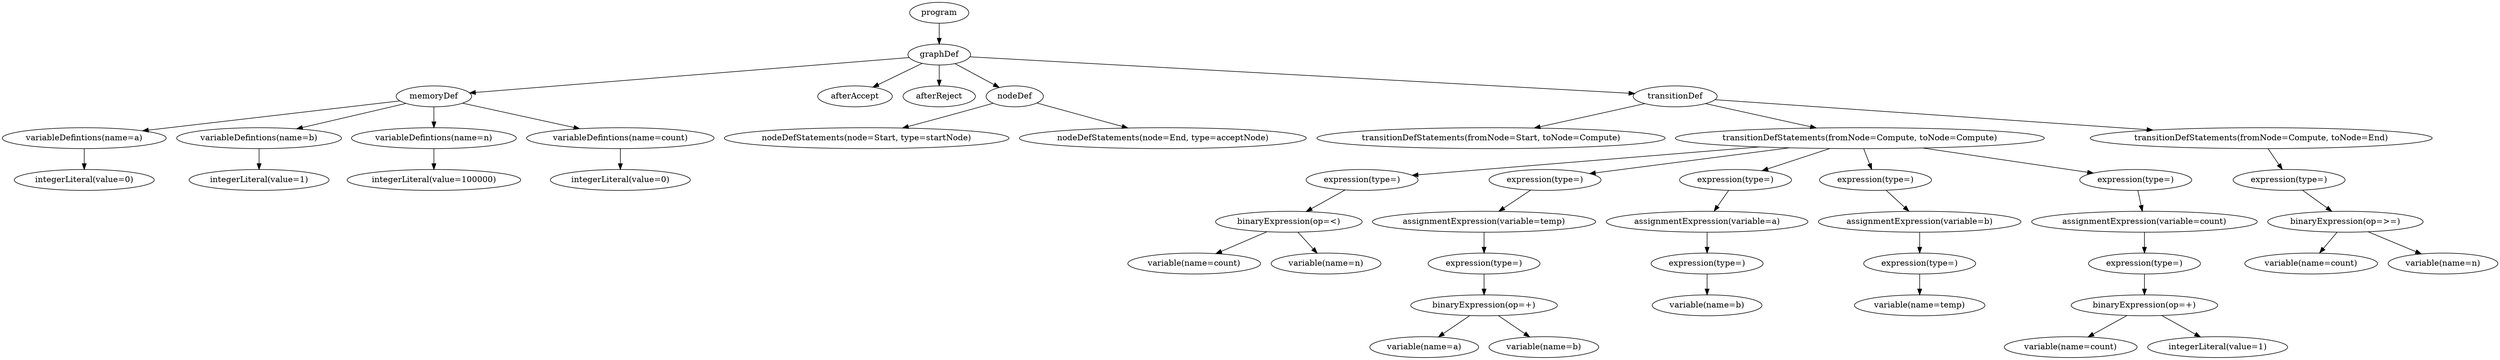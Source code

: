 digraph AST {
    node0 [label="program"]
    node0 -> node1
    node1 [label="graphDef"]
    node1 -> node2
    node2 [label="memoryDef"]
    node2 -> node3
    node3 [label="variableDefintions(name=a)"]
    node3 -> node4
    node4 [label="integerLiteral(value=0)"]
    node2 -> node5
    node5 [label="variableDefintions(name=b)"]
    node5 -> node6
    node6 [label="integerLiteral(value=1)"]
    node2 -> node7
    node7 [label="variableDefintions(name=n)"]
    node7 -> node8
    node8 [label="integerLiteral(value=100000)"]
    node2 -> node9
    node9 [label="variableDefintions(name=count)"]
    node9 -> node10
    node10 [label="integerLiteral(value=0)"]
    node1 -> node11
    node11 [label="afterAccept"]
    node1 -> node12
    node12 [label="afterReject"]
    node1 -> node13
    node13 [label="nodeDef"]
    node13 -> node14
    node14 [label="nodeDefStatements(node=Start, type=startNode)"]
    node13 -> node15
    node15 [label="nodeDefStatements(node=End, type=acceptNode)"]
    node1 -> node16
    node16 [label="transitionDef"]
    node16 -> node17
    node17 [label="transitionDefStatements(fromNode=Start, toNode=Compute)"]
    node16 -> node18
    node18 [label="transitionDefStatements(fromNode=Compute, toNode=Compute)"]
    node18 -> node19
    node19 [label="expression(type=)"]
    node19 -> node20
    node20 [label="binaryExpression(op=<)"]
    node20 -> node21
    node21 [label="variable(name=count)"]
    node20 -> node22
    node22 [label="variable(name=n)"]
    node18 -> node23
    node23 [label="expression(type=)"]
    node23 -> node24
    node24 [label="assignmentExpression(variable=temp)"]
    node24 -> node25
    node25 [label="expression(type=)"]
    node25 -> node26
    node26 [label="binaryExpression(op=+)"]
    node26 -> node27
    node27 [label="variable(name=a)"]
    node26 -> node28
    node28 [label="variable(name=b)"]
    node18 -> node29
    node29 [label="expression(type=)"]
    node29 -> node30
    node30 [label="assignmentExpression(variable=a)"]
    node30 -> node31
    node31 [label="expression(type=)"]
    node31 -> node32
    node32 [label="variable(name=b)"]
    node18 -> node33
    node33 [label="expression(type=)"]
    node33 -> node34
    node34 [label="assignmentExpression(variable=b)"]
    node34 -> node35
    node35 [label="expression(type=)"]
    node35 -> node36
    node36 [label="variable(name=temp)"]
    node18 -> node37
    node37 [label="expression(type=)"]
    node37 -> node38
    node38 [label="assignmentExpression(variable=count)"]
    node38 -> node39
    node39 [label="expression(type=)"]
    node39 -> node40
    node40 [label="binaryExpression(op=+)"]
    node40 -> node41
    node41 [label="variable(name=count)"]
    node40 -> node42
    node42 [label="integerLiteral(value=1)"]
    node16 -> node43
    node43 [label="transitionDefStatements(fromNode=Compute, toNode=End)"]
    node43 -> node44
    node44 [label="expression(type=)"]
    node44 -> node45
    node45 [label="binaryExpression(op=>=)"]
    node45 -> node46
    node46 [label="variable(name=count)"]
    node45 -> node47
    node47 [label="variable(name=n)"]
}